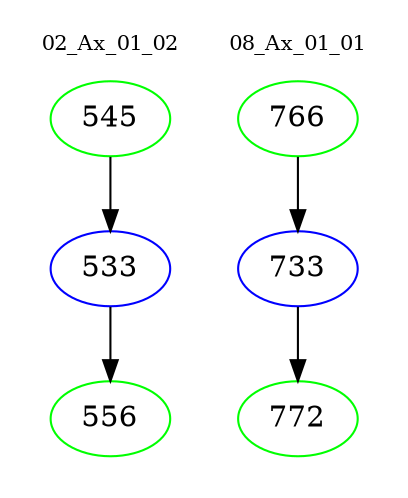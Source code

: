 digraph{
subgraph cluster_0 {
color = white
label = "02_Ax_01_02";
fontsize=10;
T0_545 [label="545", color="green"]
T0_545 -> T0_533 [color="black"]
T0_533 [label="533", color="blue"]
T0_533 -> T0_556 [color="black"]
T0_556 [label="556", color="green"]
}
subgraph cluster_1 {
color = white
label = "08_Ax_01_01";
fontsize=10;
T1_766 [label="766", color="green"]
T1_766 -> T1_733 [color="black"]
T1_733 [label="733", color="blue"]
T1_733 -> T1_772 [color="black"]
T1_772 [label="772", color="green"]
}
}
